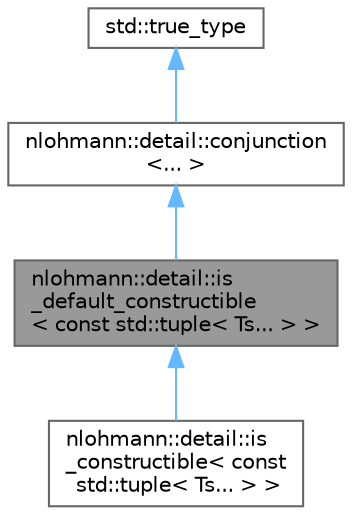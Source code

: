 digraph "nlohmann::detail::is_default_constructible&lt; const std::tuple&lt; Ts... &gt; &gt;"
{
 // LATEX_PDF_SIZE
  bgcolor="transparent";
  edge [fontname=Helvetica,fontsize=10,labelfontname=Helvetica,labelfontsize=10];
  node [fontname=Helvetica,fontsize=10,shape=box,height=0.2,width=0.4];
  Node1 [id="Node000001",label="nlohmann::detail::is\l_default_constructible\l\< const std::tuple\< Ts... \> \>",height=0.2,width=0.4,color="gray40", fillcolor="grey60", style="filled", fontcolor="black",tooltip=" "];
  Node2 -> Node1 [id="edge1_Node000001_Node000002",dir="back",color="steelblue1",style="solid",tooltip=" "];
  Node2 [id="Node000002",label="nlohmann::detail::conjunction\l\<... \>",height=0.2,width=0.4,color="gray40", fillcolor="white", style="filled",URL="$structnlohmann_1_1detail_1_1conjunction.html",tooltip=" "];
  Node3 -> Node2 [id="edge2_Node000002_Node000003",dir="back",color="steelblue1",style="solid",tooltip=" "];
  Node3 [id="Node000003",label="std::true_type",height=0.2,width=0.4,color="gray40", fillcolor="white", style="filled",tooltip=" "];
  Node1 -> Node4 [id="edge3_Node000001_Node000004",dir="back",color="steelblue1",style="solid",tooltip=" "];
  Node4 [id="Node000004",label="nlohmann::detail::is\l_constructible\< const\l std::tuple\< Ts... \> \>",height=0.2,width=0.4,color="gray40", fillcolor="white", style="filled",URL="$structnlohmann_1_1detail_1_1is__constructible_3_01const_01std_1_1tuple_3_01_ts_8_8_8_01_4_01_4.html",tooltip=" "];
}
